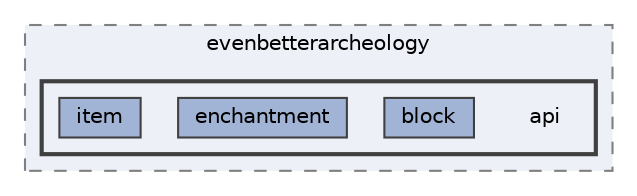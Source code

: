digraph "api"
{
 // LATEX_PDF_SIZE
  bgcolor="transparent";
  edge [fontname=Helvetica,fontsize=10,labelfontname=Helvetica,labelfontsize=10];
  node [fontname=Helvetica,fontsize=10,shape=box,height=0.2,width=0.4];
  compound=true
  subgraph clusterdir_4459306ccf045a10653468607035c2c5 {
    graph [ bgcolor="#edf0f7", pencolor="grey50", label="evenbetterarcheology", fontname=Helvetica,fontsize=10 style="filled,dashed", URL="dir_4459306ccf045a10653468607035c2c5.html",tooltip=""]
  subgraph clusterdir_57799d9d50d0036b87fa9ec9caa8eebf {
    graph [ bgcolor="#edf0f7", pencolor="grey25", label="", fontname=Helvetica,fontsize=10 style="filled,bold", URL="dir_57799d9d50d0036b87fa9ec9caa8eebf.html",tooltip=""]
    dir_57799d9d50d0036b87fa9ec9caa8eebf [shape=plaintext, label="api"];
  dir_9767037da01c0633d18e736ed0ae598b [label="block", fillcolor="#a2b4d6", color="grey25", style="filled", URL="dir_9767037da01c0633d18e736ed0ae598b.html",tooltip=""];
  dir_c35658226fd6c7601baa5489182f9fac [label="enchantment", fillcolor="#a2b4d6", color="grey25", style="filled", URL="dir_c35658226fd6c7601baa5489182f9fac.html",tooltip=""];
  dir_1268457b533f67198e85853e5d11246f [label="item", fillcolor="#a2b4d6", color="grey25", style="filled", URL="dir_1268457b533f67198e85853e5d11246f.html",tooltip=""];
  }
  }
}
